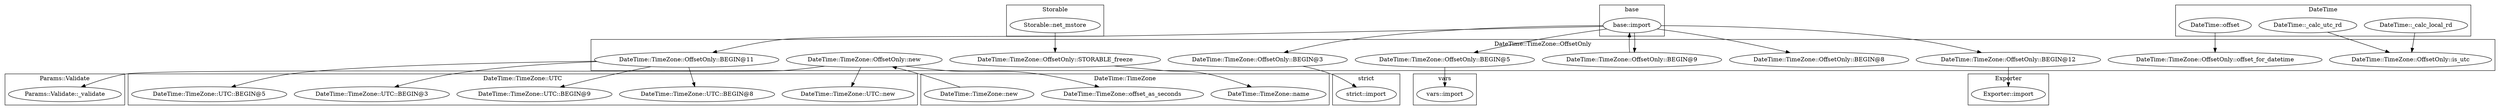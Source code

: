 digraph {
graph [overlap=false]
subgraph cluster_Storable {
	label="Storable";
	"Storable::net_mstore";
}
subgraph cluster_vars {
	label="vars";
	"vars::import";
}
subgraph cluster_Params_Validate {
	label="Params::Validate";
	"Params::Validate::_validate";
}
subgraph cluster_base {
	label="base";
	"base::import";
}
subgraph cluster_strict {
	label="strict";
	"strict::import";
}
subgraph cluster_DateTime_TimeZone_UTC {
	label="DateTime::TimeZone::UTC";
	"DateTime::TimeZone::UTC::BEGIN@5";
	"DateTime::TimeZone::UTC::BEGIN@8";
	"DateTime::TimeZone::UTC::new";
	"DateTime::TimeZone::UTC::BEGIN@3";
	"DateTime::TimeZone::UTC::BEGIN@9";
}
subgraph cluster_Exporter {
	label="Exporter";
	"Exporter::import";
}
subgraph cluster_DateTime {
	label="DateTime";
	"DateTime::_calc_local_rd";
	"DateTime::_calc_utc_rd";
	"DateTime::offset";
}
subgraph cluster_DateTime_TimeZone_OffsetOnly {
	label="DateTime::TimeZone::OffsetOnly";
	"DateTime::TimeZone::OffsetOnly::new";
	"DateTime::TimeZone::OffsetOnly::STORABLE_freeze";
	"DateTime::TimeZone::OffsetOnly::BEGIN@8";
	"DateTime::TimeZone::OffsetOnly::BEGIN@3";
	"DateTime::TimeZone::OffsetOnly::is_utc";
	"DateTime::TimeZone::OffsetOnly::BEGIN@5";
	"DateTime::TimeZone::OffsetOnly::offset_for_datetime";
	"DateTime::TimeZone::OffsetOnly::BEGIN@12";
	"DateTime::TimeZone::OffsetOnly::BEGIN@9";
	"DateTime::TimeZone::OffsetOnly::BEGIN@11";
}
subgraph cluster_DateTime_TimeZone {
	label="DateTime::TimeZone";
	"DateTime::TimeZone::offset_as_seconds";
	"DateTime::TimeZone::name";
	"DateTime::TimeZone::new";
}
"DateTime::TimeZone::OffsetOnly::BEGIN@11" -> "DateTime::TimeZone::UTC::BEGIN@9";
"DateTime::TimeZone::OffsetOnly::BEGIN@12" -> "Exporter::import";
"DateTime::TimeZone::OffsetOnly::BEGIN@11" -> "DateTime::TimeZone::UTC::BEGIN@5";
"base::import" -> "DateTime::TimeZone::OffsetOnly::BEGIN@12";
"base::import" -> "DateTime::TimeZone::OffsetOnly::BEGIN@3";
"DateTime::TimeZone::OffsetOnly::BEGIN@11" -> "DateTime::TimeZone::UTC::BEGIN@8";
"DateTime::TimeZone::OffsetOnly::BEGIN@11" -> "DateTime::TimeZone::UTC::BEGIN@3";
"DateTime::TimeZone::OffsetOnly::new" -> "DateTime::TimeZone::UTC::new";
"DateTime::TimeZone::new" -> "DateTime::TimeZone::OffsetOnly::new";
"base::import" -> "DateTime::TimeZone::OffsetOnly::BEGIN@5";
"DateTime::TimeZone::OffsetOnly::BEGIN@9" -> "base::import";
"DateTime::offset" -> "DateTime::TimeZone::OffsetOnly::offset_for_datetime";
"DateTime::TimeZone::OffsetOnly::BEGIN@5" -> "vars::import";
"base::import" -> "DateTime::TimeZone::OffsetOnly::BEGIN@8";
"DateTime::_calc_local_rd" -> "DateTime::TimeZone::OffsetOnly::is_utc";
"DateTime::_calc_utc_rd" -> "DateTime::TimeZone::OffsetOnly::is_utc";
"base::import" -> "DateTime::TimeZone::OffsetOnly::BEGIN@9";
"DateTime::TimeZone::OffsetOnly::new" -> "Params::Validate::_validate";
"Storable::net_mstore" -> "DateTime::TimeZone::OffsetOnly::STORABLE_freeze";
"DateTime::TimeZone::OffsetOnly::STORABLE_freeze" -> "DateTime::TimeZone::name";
"DateTime::TimeZone::OffsetOnly::new" -> "DateTime::TimeZone::offset_as_seconds";
"DateTime::TimeZone::OffsetOnly::BEGIN@3" -> "strict::import";
"base::import" -> "DateTime::TimeZone::OffsetOnly::BEGIN@11";
}
